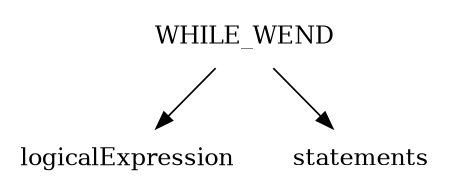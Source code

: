 digraph L0 {
        size = "3,2.5";
        ordering=out;
        node [shape = plaintext];
        WHILE_WEND -> {logicalExpression statements};
}
